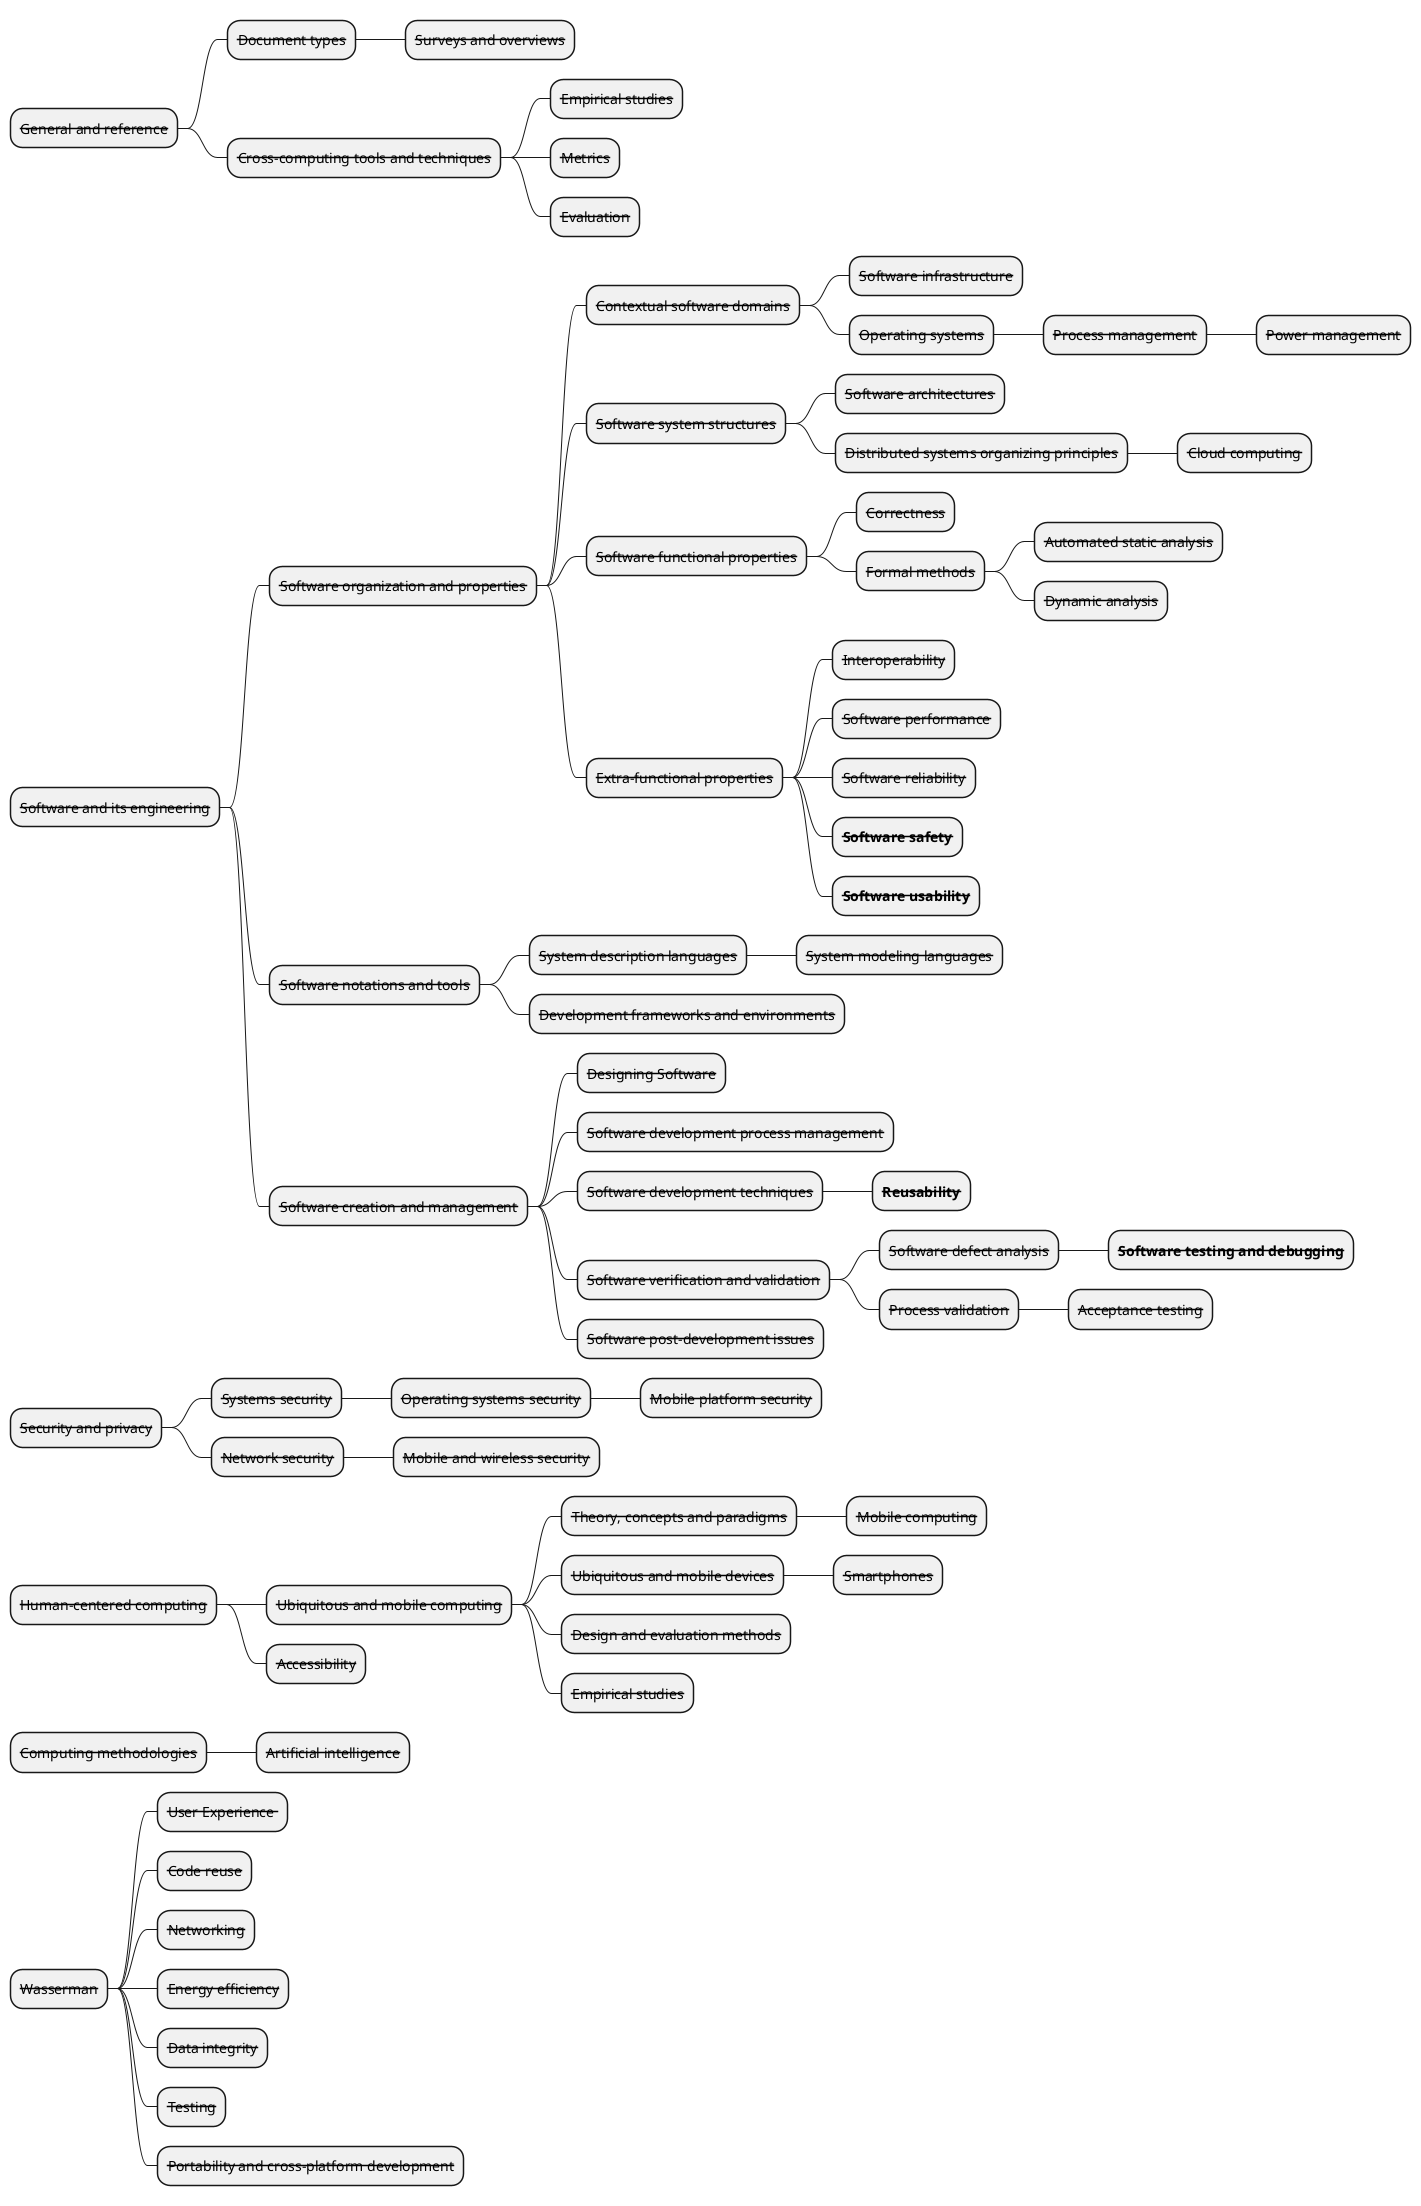 
@startmindmap
* <s>General and reference</s>
** <s>Document types</s>
*** <s>Surveys and overviews</s>
** <s>Cross-computing tools and techniques</s>
*** <s>Empirical studies</s>
*** <s>Metrics</s>
*** <s>Evaluation</s>
* <s>Software and its engineering</s>
** <s>Software organization and properties</s>
*** <s>Contextual software domains</s>
**** <s>Software infrastructure</s>
**** <s>Operating systems</s>
***** <s>Process management</s>
****** <s>Power management</s>
*** <s>Software system structures</s>
**** <s>Software architectures</s>
**** <s>Distributed systems organizing principles</s>
***** <s>Cloud computing</s>
*** <s>Software functional properties</s>
**** <s>Correctness</s>
**** <s>Formal methods</s>
***** <s>Automated static analysis</s>
***** <s>Dynamic analysis</s>
*** <s>Extra-functional properties</s>
**** <s>Interoperability</s>
**** <s>Software performance</s>
**** <s>Software reliability</s>
**** <s><b>Software safety</b></s>
**** <s><b>Software usability</b></s>
** <s>Software notations and tools</s>
*** <s>System description languages</s>
**** <s>System modeling languages</s>
*** <s>Development frameworks and environments</s>
** <s>Software creation and management</s>
*** <s>Designing Software</s>
*** <s>Software development process management</s>
*** <s>Software development techniques</s>
**** <s><b>Reusability</b></s>
*** <s>Software verification and validation</s>
**** <s>Software defect analysis</s>
***** <s><b>Software testing and debugging</b></s>
**** <s>Process validation</s>
***** <s>Acceptance testing</s>
*** <s>Software post-development issues</s>
* <s>Security and privacy</s>
** <s>Systems security</s>
*** <s>Operating systems security</s>
**** <s>Mobile platform security</s>
** <s>Network security</s>
*** <s>Mobile and wireless security</s>
* <s>Human-centered computing</s>
** <s>Ubiquitous and mobile computing</s>
*** <s>Theory, concepts and paradigms</s>
**** <s>Mobile computing</s>
*** <s>Ubiquitous and mobile devices</s>
**** <s>Smartphones</s>
*** <s>Design and evaluation methods</s>
*** <s>Empirical studies</s>
** <s>Accessibility</s>
* <s>Computing methodologies</s>
** <s>Artificial intelligence</s>
* <s>Wasserman</s>
** <s>User Experience </s>
** <s>Code reuse</s>
** <s>Networking</s>
** <s>Energy efficiency</s>
** <s>Data integrity</s>
** <s>Testing</s>
** <s>Portability and cross-platform development</s>
@endmindmap
